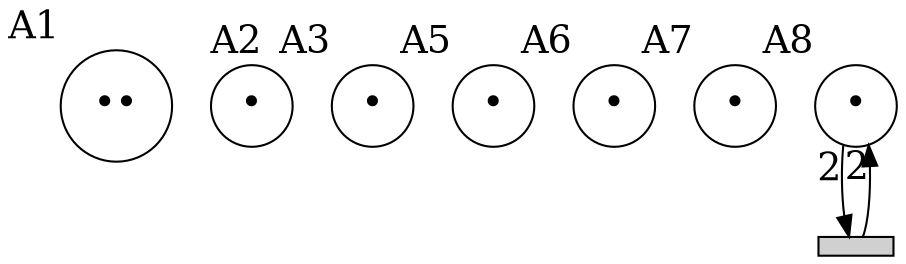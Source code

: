 digraph G {

	node[fontsize=18];
	edge[fontsize=18];
	A1 [shape=circle,xlabel="A1",label="••",pos="0.000000,0.000000!"];
	A2 [shape=circle,xlabel="A2",label="•",pos="0.373473,-0.746947!"];
	A3 [shape=circle,xlabel="A3",label="•",pos="0.746947,-1.493894!"];
	A5 [shape=circle,xlabel="A5",label="•",pos="1.493894,-2.987788!"];
	A6 [shape=circle,xlabel="A6",label="•",pos="1.867367,-3.734735!"];
	A7 [shape=circle,xlabel="A7",label="•",pos="2.240841,-4.481681!"];
	A8 [shape=circle,xlabel="A8",label="•",pos="2.614314,-5.228628!"];
	tloop8 [shape=rect,fixedsize=true,height=0.12,width=0.5,style=filled,fillcolor="#D0D0D0",xlabel="",label="",pos="2.614314,-5.978628!"];
	A8 -> tloop8 [xlabel="2"];
	tloop8 -> A8 [xlabel="2"];
}
